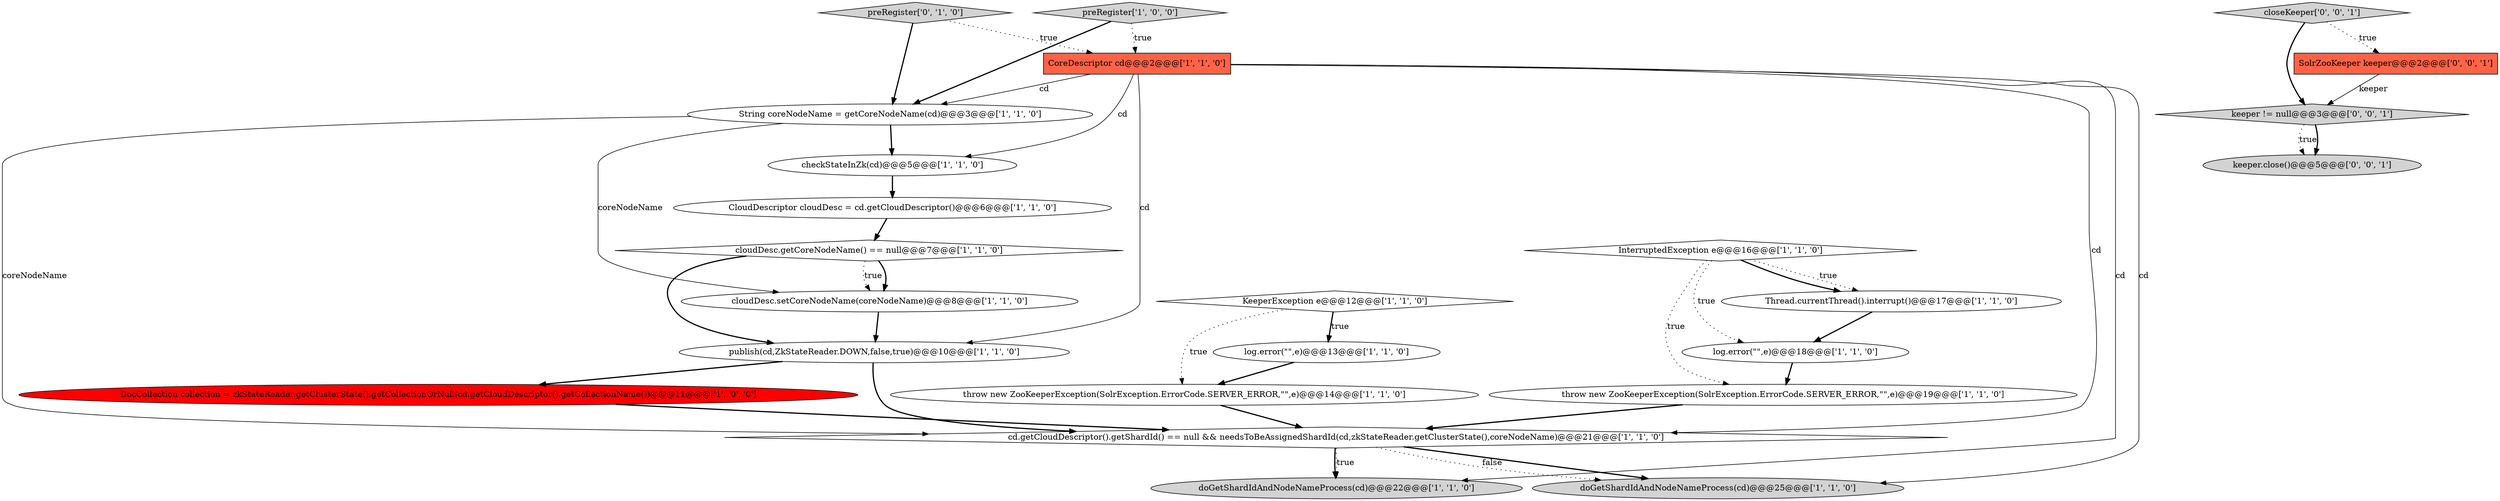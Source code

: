 digraph {
14 [style = filled, label = "String coreNodeName = getCoreNodeName(cd)@@@3@@@['1', '1', '0']", fillcolor = white, shape = ellipse image = "AAA0AAABBB1BBB"];
16 [style = filled, label = "checkStateInZk(cd)@@@5@@@['1', '1', '0']", fillcolor = white, shape = ellipse image = "AAA0AAABBB1BBB"];
23 [style = filled, label = "keeper.close()@@@5@@@['0', '0', '1']", fillcolor = lightgray, shape = ellipse image = "AAA0AAABBB3BBB"];
6 [style = filled, label = "throw new ZooKeeperException(SolrException.ErrorCode.SERVER_ERROR,\"\",e)@@@14@@@['1', '1', '0']", fillcolor = white, shape = ellipse image = "AAA0AAABBB1BBB"];
15 [style = filled, label = "cd.getCloudDescriptor().getShardId() == null && needsToBeAssignedShardId(cd,zkStateReader.getClusterState(),coreNodeName)@@@21@@@['1', '1', '0']", fillcolor = white, shape = diamond image = "AAA0AAABBB1BBB"];
10 [style = filled, label = "log.error(\"\",e)@@@18@@@['1', '1', '0']", fillcolor = white, shape = ellipse image = "AAA0AAABBB1BBB"];
22 [style = filled, label = "keeper != null@@@3@@@['0', '0', '1']", fillcolor = lightgray, shape = diamond image = "AAA0AAABBB3BBB"];
11 [style = filled, label = "CloudDescriptor cloudDesc = cd.getCloudDescriptor()@@@6@@@['1', '1', '0']", fillcolor = white, shape = ellipse image = "AAA0AAABBB1BBB"];
19 [style = filled, label = "preRegister['0', '1', '0']", fillcolor = lightgray, shape = diamond image = "AAA0AAABBB2BBB"];
4 [style = filled, label = "DocCollection collection = zkStateReader.getClusterState().getCollectionOrNull(cd.getCloudDescriptor().getCollectionName())@@@11@@@['1', '0', '0']", fillcolor = red, shape = ellipse image = "AAA1AAABBB1BBB"];
12 [style = filled, label = "log.error(\"\",e)@@@13@@@['1', '1', '0']", fillcolor = white, shape = ellipse image = "AAA0AAABBB1BBB"];
3 [style = filled, label = "InterruptedException e@@@16@@@['1', '1', '0']", fillcolor = white, shape = diamond image = "AAA0AAABBB1BBB"];
21 [style = filled, label = "closeKeeper['0', '0', '1']", fillcolor = lightgray, shape = diamond image = "AAA0AAABBB3BBB"];
9 [style = filled, label = "cloudDesc.setCoreNodeName(coreNodeName)@@@8@@@['1', '1', '0']", fillcolor = white, shape = ellipse image = "AAA0AAABBB1BBB"];
5 [style = filled, label = "preRegister['1', '0', '0']", fillcolor = lightgray, shape = diamond image = "AAA0AAABBB1BBB"];
8 [style = filled, label = "doGetShardIdAndNodeNameProcess(cd)@@@25@@@['1', '1', '0']", fillcolor = lightgray, shape = ellipse image = "AAA0AAABBB1BBB"];
1 [style = filled, label = "throw new ZooKeeperException(SolrException.ErrorCode.SERVER_ERROR,\"\",e)@@@19@@@['1', '1', '0']", fillcolor = white, shape = ellipse image = "AAA0AAABBB1BBB"];
2 [style = filled, label = "doGetShardIdAndNodeNameProcess(cd)@@@22@@@['1', '1', '0']", fillcolor = lightgray, shape = ellipse image = "AAA0AAABBB1BBB"];
18 [style = filled, label = "Thread.currentThread().interrupt()@@@17@@@['1', '1', '0']", fillcolor = white, shape = ellipse image = "AAA0AAABBB1BBB"];
13 [style = filled, label = "CoreDescriptor cd@@@2@@@['1', '1', '0']", fillcolor = tomato, shape = box image = "AAA0AAABBB1BBB"];
20 [style = filled, label = "SolrZooKeeper keeper@@@2@@@['0', '0', '1']", fillcolor = tomato, shape = box image = "AAA0AAABBB3BBB"];
7 [style = filled, label = "KeeperException e@@@12@@@['1', '1', '0']", fillcolor = white, shape = diamond image = "AAA0AAABBB1BBB"];
17 [style = filled, label = "publish(cd,ZkStateReader.DOWN,false,true)@@@10@@@['1', '1', '0']", fillcolor = white, shape = ellipse image = "AAA0AAABBB1BBB"];
0 [style = filled, label = "cloudDesc.getCoreNodeName() == null@@@7@@@['1', '1', '0']", fillcolor = white, shape = diamond image = "AAA0AAABBB1BBB"];
13->8 [style = solid, label="cd"];
14->16 [style = bold, label=""];
7->6 [style = dotted, label="true"];
0->9 [style = bold, label=""];
15->2 [style = bold, label=""];
16->11 [style = bold, label=""];
21->20 [style = dotted, label="true"];
13->17 [style = solid, label="cd"];
22->23 [style = dotted, label="true"];
7->12 [style = bold, label=""];
0->17 [style = bold, label=""];
1->15 [style = bold, label=""];
13->2 [style = solid, label="cd"];
15->2 [style = dotted, label="true"];
14->9 [style = solid, label="coreNodeName"];
4->15 [style = bold, label=""];
3->10 [style = dotted, label="true"];
13->16 [style = solid, label="cd"];
9->17 [style = bold, label=""];
19->13 [style = dotted, label="true"];
5->14 [style = bold, label=""];
14->15 [style = solid, label="coreNodeName"];
12->6 [style = bold, label=""];
22->23 [style = bold, label=""];
6->15 [style = bold, label=""];
7->12 [style = dotted, label="true"];
3->18 [style = bold, label=""];
5->13 [style = dotted, label="true"];
11->0 [style = bold, label=""];
19->14 [style = bold, label=""];
18->10 [style = bold, label=""];
13->14 [style = solid, label="cd"];
21->22 [style = bold, label=""];
13->15 [style = solid, label="cd"];
3->18 [style = dotted, label="true"];
17->15 [style = bold, label=""];
20->22 [style = solid, label="keeper"];
10->1 [style = bold, label=""];
0->9 [style = dotted, label="true"];
3->1 [style = dotted, label="true"];
15->8 [style = bold, label=""];
17->4 [style = bold, label=""];
15->8 [style = dotted, label="false"];
}
